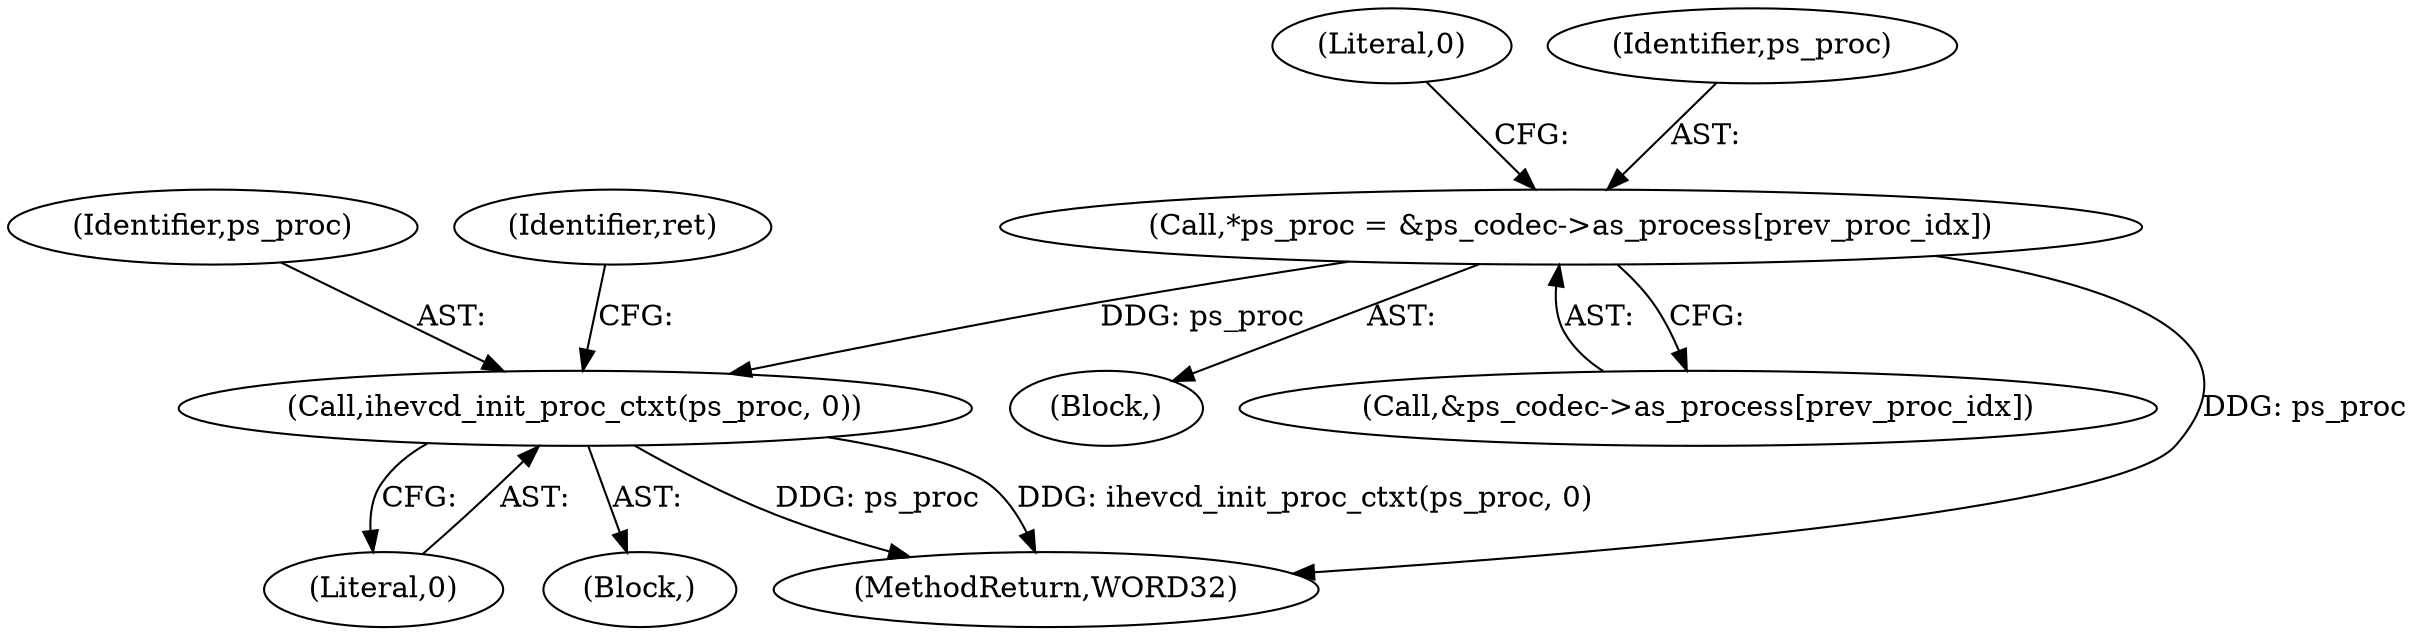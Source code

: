 digraph "0_Android_a33f6725d7e9f92330f995ce2dcf4faa33f6433f@array" {
"1000525" [label="(Call,*ps_proc = &ps_codec->as_process[prev_proc_idx])"];
"1000540" [label="(Call,ihevcd_init_proc_ctxt(ps_proc, 0))"];
"1000527" [label="(Call,&ps_codec->as_process[prev_proc_idx])"];
"1000523" [label="(Block,)"];
"1001906" [label="(MethodReturn,WORD32)"];
"1000541" [label="(Identifier,ps_proc)"];
"1000544" [label="(Identifier,ret)"];
"1000542" [label="(Literal,0)"];
"1000535" [label="(Literal,0)"];
"1000540" [label="(Call,ihevcd_init_proc_ctxt(ps_proc, 0))"];
"1000526" [label="(Identifier,ps_proc)"];
"1000525" [label="(Call,*ps_proc = &ps_codec->as_process[prev_proc_idx])"];
"1000539" [label="(Block,)"];
"1000525" -> "1000523"  [label="AST: "];
"1000525" -> "1000527"  [label="CFG: "];
"1000526" -> "1000525"  [label="AST: "];
"1000527" -> "1000525"  [label="AST: "];
"1000535" -> "1000525"  [label="CFG: "];
"1000525" -> "1001906"  [label="DDG: ps_proc"];
"1000525" -> "1000540"  [label="DDG: ps_proc"];
"1000540" -> "1000539"  [label="AST: "];
"1000540" -> "1000542"  [label="CFG: "];
"1000541" -> "1000540"  [label="AST: "];
"1000542" -> "1000540"  [label="AST: "];
"1000544" -> "1000540"  [label="CFG: "];
"1000540" -> "1001906"  [label="DDG: ihevcd_init_proc_ctxt(ps_proc, 0)"];
"1000540" -> "1001906"  [label="DDG: ps_proc"];
}
